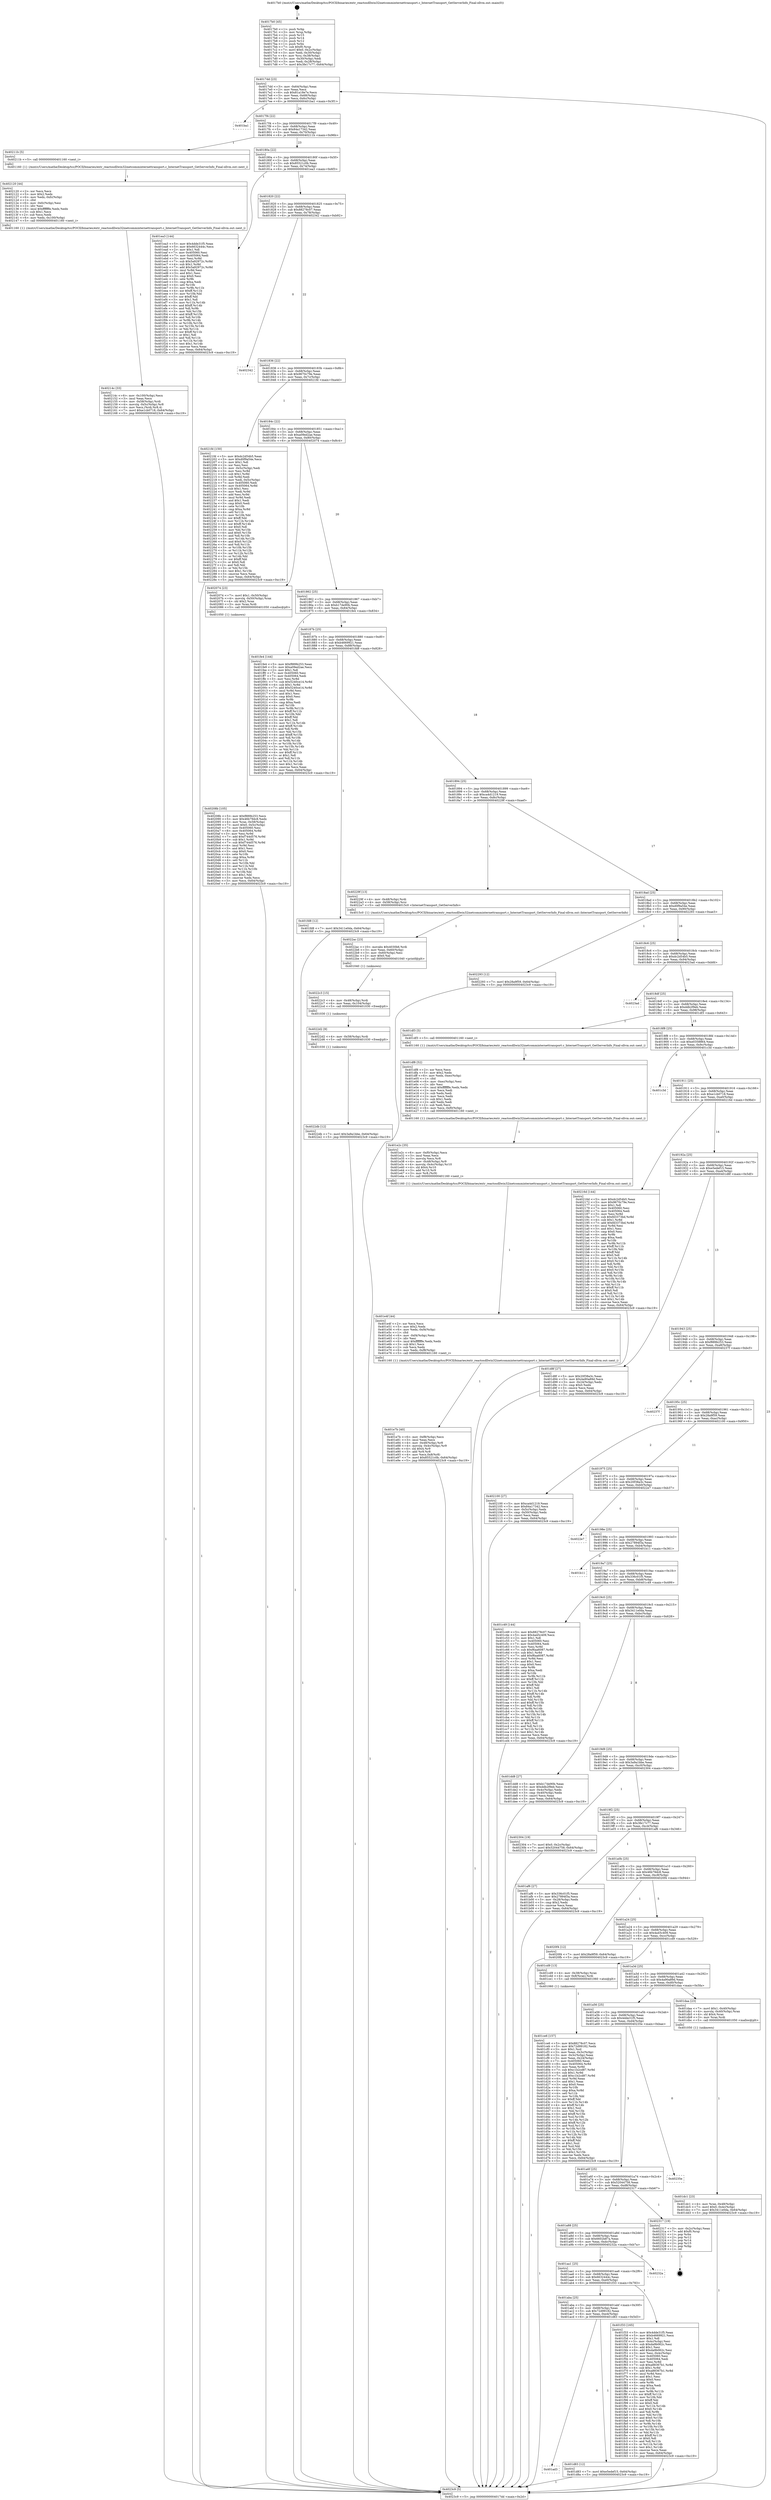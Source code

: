 digraph "0x4017b0" {
  label = "0x4017b0 (/mnt/c/Users/mathe/Desktop/tcc/POCII/binaries/extr_reactosdllwin32inetcomminternettransport.c_InternetTransport_GetServerInfo_Final-ollvm.out::main(0))"
  labelloc = "t"
  node[shape=record]

  Entry [label="",width=0.3,height=0.3,shape=circle,fillcolor=black,style=filled]
  "0x4017dd" [label="{
     0x4017dd [23]\l
     | [instrs]\l
     &nbsp;&nbsp;0x4017dd \<+3\>: mov -0x64(%rbp),%eax\l
     &nbsp;&nbsp;0x4017e0 \<+2\>: mov %eax,%ecx\l
     &nbsp;&nbsp;0x4017e2 \<+6\>: sub $0x81a18e7e,%ecx\l
     &nbsp;&nbsp;0x4017e8 \<+3\>: mov %eax,-0x68(%rbp)\l
     &nbsp;&nbsp;0x4017eb \<+3\>: mov %ecx,-0x6c(%rbp)\l
     &nbsp;&nbsp;0x4017ee \<+6\>: je 0000000000401ba1 \<main+0x3f1\>\l
  }"]
  "0x401ba1" [label="{
     0x401ba1\l
  }", style=dashed]
  "0x4017f4" [label="{
     0x4017f4 [22]\l
     | [instrs]\l
     &nbsp;&nbsp;0x4017f4 \<+5\>: jmp 00000000004017f9 \<main+0x49\>\l
     &nbsp;&nbsp;0x4017f9 \<+3\>: mov -0x68(%rbp),%eax\l
     &nbsp;&nbsp;0x4017fc \<+5\>: sub $0x84a17342,%eax\l
     &nbsp;&nbsp;0x401801 \<+3\>: mov %eax,-0x70(%rbp)\l
     &nbsp;&nbsp;0x401804 \<+6\>: je 000000000040211b \<main+0x96b\>\l
  }"]
  Exit [label="",width=0.3,height=0.3,shape=circle,fillcolor=black,style=filled,peripheries=2]
  "0x40211b" [label="{
     0x40211b [5]\l
     | [instrs]\l
     &nbsp;&nbsp;0x40211b \<+5\>: call 0000000000401160 \<next_i\>\l
     | [calls]\l
     &nbsp;&nbsp;0x401160 \{1\} (/mnt/c/Users/mathe/Desktop/tcc/POCII/binaries/extr_reactosdllwin32inetcomminternettransport.c_InternetTransport_GetServerInfo_Final-ollvm.out::next_i)\l
  }"]
  "0x40180a" [label="{
     0x40180a [22]\l
     | [instrs]\l
     &nbsp;&nbsp;0x40180a \<+5\>: jmp 000000000040180f \<main+0x5f\>\l
     &nbsp;&nbsp;0x40180f \<+3\>: mov -0x68(%rbp),%eax\l
     &nbsp;&nbsp;0x401812 \<+5\>: sub $0x85521c0b,%eax\l
     &nbsp;&nbsp;0x401817 \<+3\>: mov %eax,-0x74(%rbp)\l
     &nbsp;&nbsp;0x40181a \<+6\>: je 0000000000401ea3 \<main+0x6f3\>\l
  }"]
  "0x4022db" [label="{
     0x4022db [12]\l
     | [instrs]\l
     &nbsp;&nbsp;0x4022db \<+7\>: movl $0x3a9a1bbe,-0x64(%rbp)\l
     &nbsp;&nbsp;0x4022e2 \<+5\>: jmp 00000000004023c9 \<main+0xc19\>\l
  }"]
  "0x401ea3" [label="{
     0x401ea3 [144]\l
     | [instrs]\l
     &nbsp;&nbsp;0x401ea3 \<+5\>: mov $0x4dde31f5,%eax\l
     &nbsp;&nbsp;0x401ea8 \<+5\>: mov $0x6632444c,%ecx\l
     &nbsp;&nbsp;0x401ead \<+2\>: mov $0x1,%dl\l
     &nbsp;&nbsp;0x401eaf \<+7\>: mov 0x405060,%esi\l
     &nbsp;&nbsp;0x401eb6 \<+7\>: mov 0x405064,%edi\l
     &nbsp;&nbsp;0x401ebd \<+3\>: mov %esi,%r8d\l
     &nbsp;&nbsp;0x401ec0 \<+7\>: sub $0x5a92972c,%r8d\l
     &nbsp;&nbsp;0x401ec7 \<+4\>: sub $0x1,%r8d\l
     &nbsp;&nbsp;0x401ecb \<+7\>: add $0x5a92972c,%r8d\l
     &nbsp;&nbsp;0x401ed2 \<+4\>: imul %r8d,%esi\l
     &nbsp;&nbsp;0x401ed6 \<+3\>: and $0x1,%esi\l
     &nbsp;&nbsp;0x401ed9 \<+3\>: cmp $0x0,%esi\l
     &nbsp;&nbsp;0x401edc \<+4\>: sete %r9b\l
     &nbsp;&nbsp;0x401ee0 \<+3\>: cmp $0xa,%edi\l
     &nbsp;&nbsp;0x401ee3 \<+4\>: setl %r10b\l
     &nbsp;&nbsp;0x401ee7 \<+3\>: mov %r9b,%r11b\l
     &nbsp;&nbsp;0x401eea \<+4\>: xor $0xff,%r11b\l
     &nbsp;&nbsp;0x401eee \<+3\>: mov %r10b,%bl\l
     &nbsp;&nbsp;0x401ef1 \<+3\>: xor $0xff,%bl\l
     &nbsp;&nbsp;0x401ef4 \<+3\>: xor $0x1,%dl\l
     &nbsp;&nbsp;0x401ef7 \<+3\>: mov %r11b,%r14b\l
     &nbsp;&nbsp;0x401efa \<+4\>: and $0xff,%r14b\l
     &nbsp;&nbsp;0x401efe \<+3\>: and %dl,%r9b\l
     &nbsp;&nbsp;0x401f01 \<+3\>: mov %bl,%r15b\l
     &nbsp;&nbsp;0x401f04 \<+4\>: and $0xff,%r15b\l
     &nbsp;&nbsp;0x401f08 \<+3\>: and %dl,%r10b\l
     &nbsp;&nbsp;0x401f0b \<+3\>: or %r9b,%r14b\l
     &nbsp;&nbsp;0x401f0e \<+3\>: or %r10b,%r15b\l
     &nbsp;&nbsp;0x401f11 \<+3\>: xor %r15b,%r14b\l
     &nbsp;&nbsp;0x401f14 \<+3\>: or %bl,%r11b\l
     &nbsp;&nbsp;0x401f17 \<+4\>: xor $0xff,%r11b\l
     &nbsp;&nbsp;0x401f1b \<+3\>: or $0x1,%dl\l
     &nbsp;&nbsp;0x401f1e \<+3\>: and %dl,%r11b\l
     &nbsp;&nbsp;0x401f21 \<+3\>: or %r11b,%r14b\l
     &nbsp;&nbsp;0x401f24 \<+4\>: test $0x1,%r14b\l
     &nbsp;&nbsp;0x401f28 \<+3\>: cmovne %ecx,%eax\l
     &nbsp;&nbsp;0x401f2b \<+3\>: mov %eax,-0x64(%rbp)\l
     &nbsp;&nbsp;0x401f2e \<+5\>: jmp 00000000004023c9 \<main+0xc19\>\l
  }"]
  "0x401820" [label="{
     0x401820 [22]\l
     | [instrs]\l
     &nbsp;&nbsp;0x401820 \<+5\>: jmp 0000000000401825 \<main+0x75\>\l
     &nbsp;&nbsp;0x401825 \<+3\>: mov -0x68(%rbp),%eax\l
     &nbsp;&nbsp;0x401828 \<+5\>: sub $0x88278c07,%eax\l
     &nbsp;&nbsp;0x40182d \<+3\>: mov %eax,-0x78(%rbp)\l
     &nbsp;&nbsp;0x401830 \<+6\>: je 0000000000402342 \<main+0xb92\>\l
  }"]
  "0x4022d2" [label="{
     0x4022d2 [9]\l
     | [instrs]\l
     &nbsp;&nbsp;0x4022d2 \<+4\>: mov -0x58(%rbp),%rdi\l
     &nbsp;&nbsp;0x4022d6 \<+5\>: call 0000000000401030 \<free@plt\>\l
     | [calls]\l
     &nbsp;&nbsp;0x401030 \{1\} (unknown)\l
  }"]
  "0x402342" [label="{
     0x402342\l
  }", style=dashed]
  "0x401836" [label="{
     0x401836 [22]\l
     | [instrs]\l
     &nbsp;&nbsp;0x401836 \<+5\>: jmp 000000000040183b \<main+0x8b\>\l
     &nbsp;&nbsp;0x40183b \<+3\>: mov -0x68(%rbp),%eax\l
     &nbsp;&nbsp;0x40183e \<+5\>: sub $0x9670c79e,%eax\l
     &nbsp;&nbsp;0x401843 \<+3\>: mov %eax,-0x7c(%rbp)\l
     &nbsp;&nbsp;0x401846 \<+6\>: je 00000000004021fd \<main+0xa4d\>\l
  }"]
  "0x4022c3" [label="{
     0x4022c3 [15]\l
     | [instrs]\l
     &nbsp;&nbsp;0x4022c3 \<+4\>: mov -0x48(%rbp),%rdi\l
     &nbsp;&nbsp;0x4022c7 \<+6\>: mov %eax,-0x104(%rbp)\l
     &nbsp;&nbsp;0x4022cd \<+5\>: call 0000000000401030 \<free@plt\>\l
     | [calls]\l
     &nbsp;&nbsp;0x401030 \{1\} (unknown)\l
  }"]
  "0x4021fd" [label="{
     0x4021fd [150]\l
     | [instrs]\l
     &nbsp;&nbsp;0x4021fd \<+5\>: mov $0xdc2d54b5,%eax\l
     &nbsp;&nbsp;0x402202 \<+5\>: mov $0xd0f9a54e,%ecx\l
     &nbsp;&nbsp;0x402207 \<+2\>: mov $0x1,%dl\l
     &nbsp;&nbsp;0x402209 \<+2\>: xor %esi,%esi\l
     &nbsp;&nbsp;0x40220b \<+3\>: mov -0x5c(%rbp),%edi\l
     &nbsp;&nbsp;0x40220e \<+3\>: mov %esi,%r8d\l
     &nbsp;&nbsp;0x402211 \<+4\>: sub $0x1,%r8d\l
     &nbsp;&nbsp;0x402215 \<+3\>: sub %r8d,%edi\l
     &nbsp;&nbsp;0x402218 \<+3\>: mov %edi,-0x5c(%rbp)\l
     &nbsp;&nbsp;0x40221b \<+7\>: mov 0x405060,%edi\l
     &nbsp;&nbsp;0x402222 \<+8\>: mov 0x405064,%r8d\l
     &nbsp;&nbsp;0x40222a \<+3\>: sub $0x1,%esi\l
     &nbsp;&nbsp;0x40222d \<+3\>: mov %edi,%r9d\l
     &nbsp;&nbsp;0x402230 \<+3\>: add %esi,%r9d\l
     &nbsp;&nbsp;0x402233 \<+4\>: imul %r9d,%edi\l
     &nbsp;&nbsp;0x402237 \<+3\>: and $0x1,%edi\l
     &nbsp;&nbsp;0x40223a \<+3\>: cmp $0x0,%edi\l
     &nbsp;&nbsp;0x40223d \<+4\>: sete %r10b\l
     &nbsp;&nbsp;0x402241 \<+4\>: cmp $0xa,%r8d\l
     &nbsp;&nbsp;0x402245 \<+4\>: setl %r11b\l
     &nbsp;&nbsp;0x402249 \<+3\>: mov %r10b,%bl\l
     &nbsp;&nbsp;0x40224c \<+3\>: xor $0xff,%bl\l
     &nbsp;&nbsp;0x40224f \<+3\>: mov %r11b,%r14b\l
     &nbsp;&nbsp;0x402252 \<+4\>: xor $0xff,%r14b\l
     &nbsp;&nbsp;0x402256 \<+3\>: xor $0x0,%dl\l
     &nbsp;&nbsp;0x402259 \<+3\>: mov %bl,%r15b\l
     &nbsp;&nbsp;0x40225c \<+4\>: and $0x0,%r15b\l
     &nbsp;&nbsp;0x402260 \<+3\>: and %dl,%r10b\l
     &nbsp;&nbsp;0x402263 \<+3\>: mov %r14b,%r12b\l
     &nbsp;&nbsp;0x402266 \<+4\>: and $0x0,%r12b\l
     &nbsp;&nbsp;0x40226a \<+3\>: and %dl,%r11b\l
     &nbsp;&nbsp;0x40226d \<+3\>: or %r10b,%r15b\l
     &nbsp;&nbsp;0x402270 \<+3\>: or %r11b,%r12b\l
     &nbsp;&nbsp;0x402273 \<+3\>: xor %r12b,%r15b\l
     &nbsp;&nbsp;0x402276 \<+3\>: or %r14b,%bl\l
     &nbsp;&nbsp;0x402279 \<+3\>: xor $0xff,%bl\l
     &nbsp;&nbsp;0x40227c \<+3\>: or $0x0,%dl\l
     &nbsp;&nbsp;0x40227f \<+2\>: and %dl,%bl\l
     &nbsp;&nbsp;0x402281 \<+3\>: or %bl,%r15b\l
     &nbsp;&nbsp;0x402284 \<+4\>: test $0x1,%r15b\l
     &nbsp;&nbsp;0x402288 \<+3\>: cmovne %ecx,%eax\l
     &nbsp;&nbsp;0x40228b \<+3\>: mov %eax,-0x64(%rbp)\l
     &nbsp;&nbsp;0x40228e \<+5\>: jmp 00000000004023c9 \<main+0xc19\>\l
  }"]
  "0x40184c" [label="{
     0x40184c [22]\l
     | [instrs]\l
     &nbsp;&nbsp;0x40184c \<+5\>: jmp 0000000000401851 \<main+0xa1\>\l
     &nbsp;&nbsp;0x401851 \<+3\>: mov -0x68(%rbp),%eax\l
     &nbsp;&nbsp;0x401854 \<+5\>: sub $0xa09ed2ae,%eax\l
     &nbsp;&nbsp;0x401859 \<+3\>: mov %eax,-0x80(%rbp)\l
     &nbsp;&nbsp;0x40185c \<+6\>: je 0000000000402074 \<main+0x8c4\>\l
  }"]
  "0x4022ac" [label="{
     0x4022ac [23]\l
     | [instrs]\l
     &nbsp;&nbsp;0x4022ac \<+10\>: movabs $0x4030b6,%rdi\l
     &nbsp;&nbsp;0x4022b6 \<+3\>: mov %eax,-0x60(%rbp)\l
     &nbsp;&nbsp;0x4022b9 \<+3\>: mov -0x60(%rbp),%esi\l
     &nbsp;&nbsp;0x4022bc \<+2\>: mov $0x0,%al\l
     &nbsp;&nbsp;0x4022be \<+5\>: call 0000000000401040 \<printf@plt\>\l
     | [calls]\l
     &nbsp;&nbsp;0x401040 \{1\} (unknown)\l
  }"]
  "0x402074" [label="{
     0x402074 [23]\l
     | [instrs]\l
     &nbsp;&nbsp;0x402074 \<+7\>: movl $0x1,-0x50(%rbp)\l
     &nbsp;&nbsp;0x40207b \<+4\>: movslq -0x50(%rbp),%rax\l
     &nbsp;&nbsp;0x40207f \<+4\>: shl $0x2,%rax\l
     &nbsp;&nbsp;0x402083 \<+3\>: mov %rax,%rdi\l
     &nbsp;&nbsp;0x402086 \<+5\>: call 0000000000401050 \<malloc@plt\>\l
     | [calls]\l
     &nbsp;&nbsp;0x401050 \{1\} (unknown)\l
  }"]
  "0x401862" [label="{
     0x401862 [25]\l
     | [instrs]\l
     &nbsp;&nbsp;0x401862 \<+5\>: jmp 0000000000401867 \<main+0xb7\>\l
     &nbsp;&nbsp;0x401867 \<+3\>: mov -0x68(%rbp),%eax\l
     &nbsp;&nbsp;0x40186a \<+5\>: sub $0xb17de90b,%eax\l
     &nbsp;&nbsp;0x40186f \<+6\>: mov %eax,-0x84(%rbp)\l
     &nbsp;&nbsp;0x401875 \<+6\>: je 0000000000401fe4 \<main+0x834\>\l
  }"]
  "0x40214c" [label="{
     0x40214c [33]\l
     | [instrs]\l
     &nbsp;&nbsp;0x40214c \<+6\>: mov -0x100(%rbp),%ecx\l
     &nbsp;&nbsp;0x402152 \<+3\>: imul %eax,%ecx\l
     &nbsp;&nbsp;0x402155 \<+4\>: mov -0x58(%rbp),%rdi\l
     &nbsp;&nbsp;0x402159 \<+4\>: movslq -0x5c(%rbp),%r8\l
     &nbsp;&nbsp;0x40215d \<+4\>: mov %ecx,(%rdi,%r8,4)\l
     &nbsp;&nbsp;0x402161 \<+7\>: movl $0xe1cb0718,-0x64(%rbp)\l
     &nbsp;&nbsp;0x402168 \<+5\>: jmp 00000000004023c9 \<main+0xc19\>\l
  }"]
  "0x401fe4" [label="{
     0x401fe4 [144]\l
     | [instrs]\l
     &nbsp;&nbsp;0x401fe4 \<+5\>: mov $0xf889b253,%eax\l
     &nbsp;&nbsp;0x401fe9 \<+5\>: mov $0xa09ed2ae,%ecx\l
     &nbsp;&nbsp;0x401fee \<+2\>: mov $0x1,%dl\l
     &nbsp;&nbsp;0x401ff0 \<+7\>: mov 0x405060,%esi\l
     &nbsp;&nbsp;0x401ff7 \<+7\>: mov 0x405064,%edi\l
     &nbsp;&nbsp;0x401ffe \<+3\>: mov %esi,%r8d\l
     &nbsp;&nbsp;0x402001 \<+7\>: sub $0x5240ce14,%r8d\l
     &nbsp;&nbsp;0x402008 \<+4\>: sub $0x1,%r8d\l
     &nbsp;&nbsp;0x40200c \<+7\>: add $0x5240ce14,%r8d\l
     &nbsp;&nbsp;0x402013 \<+4\>: imul %r8d,%esi\l
     &nbsp;&nbsp;0x402017 \<+3\>: and $0x1,%esi\l
     &nbsp;&nbsp;0x40201a \<+3\>: cmp $0x0,%esi\l
     &nbsp;&nbsp;0x40201d \<+4\>: sete %r9b\l
     &nbsp;&nbsp;0x402021 \<+3\>: cmp $0xa,%edi\l
     &nbsp;&nbsp;0x402024 \<+4\>: setl %r10b\l
     &nbsp;&nbsp;0x402028 \<+3\>: mov %r9b,%r11b\l
     &nbsp;&nbsp;0x40202b \<+4\>: xor $0xff,%r11b\l
     &nbsp;&nbsp;0x40202f \<+3\>: mov %r10b,%bl\l
     &nbsp;&nbsp;0x402032 \<+3\>: xor $0xff,%bl\l
     &nbsp;&nbsp;0x402035 \<+3\>: xor $0x1,%dl\l
     &nbsp;&nbsp;0x402038 \<+3\>: mov %r11b,%r14b\l
     &nbsp;&nbsp;0x40203b \<+4\>: and $0xff,%r14b\l
     &nbsp;&nbsp;0x40203f \<+3\>: and %dl,%r9b\l
     &nbsp;&nbsp;0x402042 \<+3\>: mov %bl,%r15b\l
     &nbsp;&nbsp;0x402045 \<+4\>: and $0xff,%r15b\l
     &nbsp;&nbsp;0x402049 \<+3\>: and %dl,%r10b\l
     &nbsp;&nbsp;0x40204c \<+3\>: or %r9b,%r14b\l
     &nbsp;&nbsp;0x40204f \<+3\>: or %r10b,%r15b\l
     &nbsp;&nbsp;0x402052 \<+3\>: xor %r15b,%r14b\l
     &nbsp;&nbsp;0x402055 \<+3\>: or %bl,%r11b\l
     &nbsp;&nbsp;0x402058 \<+4\>: xor $0xff,%r11b\l
     &nbsp;&nbsp;0x40205c \<+3\>: or $0x1,%dl\l
     &nbsp;&nbsp;0x40205f \<+3\>: and %dl,%r11b\l
     &nbsp;&nbsp;0x402062 \<+3\>: or %r11b,%r14b\l
     &nbsp;&nbsp;0x402065 \<+4\>: test $0x1,%r14b\l
     &nbsp;&nbsp;0x402069 \<+3\>: cmovne %ecx,%eax\l
     &nbsp;&nbsp;0x40206c \<+3\>: mov %eax,-0x64(%rbp)\l
     &nbsp;&nbsp;0x40206f \<+5\>: jmp 00000000004023c9 \<main+0xc19\>\l
  }"]
  "0x40187b" [label="{
     0x40187b [25]\l
     | [instrs]\l
     &nbsp;&nbsp;0x40187b \<+5\>: jmp 0000000000401880 \<main+0xd0\>\l
     &nbsp;&nbsp;0x401880 \<+3\>: mov -0x68(%rbp),%eax\l
     &nbsp;&nbsp;0x401883 \<+5\>: sub $0xb4669921,%eax\l
     &nbsp;&nbsp;0x401888 \<+6\>: mov %eax,-0x88(%rbp)\l
     &nbsp;&nbsp;0x40188e \<+6\>: je 0000000000401fd8 \<main+0x828\>\l
  }"]
  "0x402120" [label="{
     0x402120 [44]\l
     | [instrs]\l
     &nbsp;&nbsp;0x402120 \<+2\>: xor %ecx,%ecx\l
     &nbsp;&nbsp;0x402122 \<+5\>: mov $0x2,%edx\l
     &nbsp;&nbsp;0x402127 \<+6\>: mov %edx,-0xfc(%rbp)\l
     &nbsp;&nbsp;0x40212d \<+1\>: cltd\l
     &nbsp;&nbsp;0x40212e \<+6\>: mov -0xfc(%rbp),%esi\l
     &nbsp;&nbsp;0x402134 \<+2\>: idiv %esi\l
     &nbsp;&nbsp;0x402136 \<+6\>: imul $0xfffffffe,%edx,%edx\l
     &nbsp;&nbsp;0x40213c \<+3\>: sub $0x1,%ecx\l
     &nbsp;&nbsp;0x40213f \<+2\>: sub %ecx,%edx\l
     &nbsp;&nbsp;0x402141 \<+6\>: mov %edx,-0x100(%rbp)\l
     &nbsp;&nbsp;0x402147 \<+5\>: call 0000000000401160 \<next_i\>\l
     | [calls]\l
     &nbsp;&nbsp;0x401160 \{1\} (/mnt/c/Users/mathe/Desktop/tcc/POCII/binaries/extr_reactosdllwin32inetcomminternettransport.c_InternetTransport_GetServerInfo_Final-ollvm.out::next_i)\l
  }"]
  "0x401fd8" [label="{
     0x401fd8 [12]\l
     | [instrs]\l
     &nbsp;&nbsp;0x401fd8 \<+7\>: movl $0x3411e0da,-0x64(%rbp)\l
     &nbsp;&nbsp;0x401fdf \<+5\>: jmp 00000000004023c9 \<main+0xc19\>\l
  }"]
  "0x401894" [label="{
     0x401894 [25]\l
     | [instrs]\l
     &nbsp;&nbsp;0x401894 \<+5\>: jmp 0000000000401899 \<main+0xe9\>\l
     &nbsp;&nbsp;0x401899 \<+3\>: mov -0x68(%rbp),%eax\l
     &nbsp;&nbsp;0x40189c \<+5\>: sub $0xca4d1219,%eax\l
     &nbsp;&nbsp;0x4018a1 \<+6\>: mov %eax,-0x8c(%rbp)\l
     &nbsp;&nbsp;0x4018a7 \<+6\>: je 000000000040229f \<main+0xaef\>\l
  }"]
  "0x40208b" [label="{
     0x40208b [105]\l
     | [instrs]\l
     &nbsp;&nbsp;0x40208b \<+5\>: mov $0xf889b253,%ecx\l
     &nbsp;&nbsp;0x402090 \<+5\>: mov $0x46b79dc8,%edx\l
     &nbsp;&nbsp;0x402095 \<+4\>: mov %rax,-0x58(%rbp)\l
     &nbsp;&nbsp;0x402099 \<+7\>: movl $0x0,-0x5c(%rbp)\l
     &nbsp;&nbsp;0x4020a0 \<+7\>: mov 0x405060,%esi\l
     &nbsp;&nbsp;0x4020a7 \<+8\>: mov 0x405064,%r8d\l
     &nbsp;&nbsp;0x4020af \<+3\>: mov %esi,%r9d\l
     &nbsp;&nbsp;0x4020b2 \<+7\>: add $0xf744d576,%r9d\l
     &nbsp;&nbsp;0x4020b9 \<+4\>: sub $0x1,%r9d\l
     &nbsp;&nbsp;0x4020bd \<+7\>: sub $0xf744d576,%r9d\l
     &nbsp;&nbsp;0x4020c4 \<+4\>: imul %r9d,%esi\l
     &nbsp;&nbsp;0x4020c8 \<+3\>: and $0x1,%esi\l
     &nbsp;&nbsp;0x4020cb \<+3\>: cmp $0x0,%esi\l
     &nbsp;&nbsp;0x4020ce \<+4\>: sete %r10b\l
     &nbsp;&nbsp;0x4020d2 \<+4\>: cmp $0xa,%r8d\l
     &nbsp;&nbsp;0x4020d6 \<+4\>: setl %r11b\l
     &nbsp;&nbsp;0x4020da \<+3\>: mov %r10b,%bl\l
     &nbsp;&nbsp;0x4020dd \<+3\>: and %r11b,%bl\l
     &nbsp;&nbsp;0x4020e0 \<+3\>: xor %r11b,%r10b\l
     &nbsp;&nbsp;0x4020e3 \<+3\>: or %r10b,%bl\l
     &nbsp;&nbsp;0x4020e6 \<+3\>: test $0x1,%bl\l
     &nbsp;&nbsp;0x4020e9 \<+3\>: cmovne %edx,%ecx\l
     &nbsp;&nbsp;0x4020ec \<+3\>: mov %ecx,-0x64(%rbp)\l
     &nbsp;&nbsp;0x4020ef \<+5\>: jmp 00000000004023c9 \<main+0xc19\>\l
  }"]
  "0x40229f" [label="{
     0x40229f [13]\l
     | [instrs]\l
     &nbsp;&nbsp;0x40229f \<+4\>: mov -0x48(%rbp),%rdi\l
     &nbsp;&nbsp;0x4022a3 \<+4\>: mov -0x58(%rbp),%rsi\l
     &nbsp;&nbsp;0x4022a7 \<+5\>: call 00000000004015c0 \<InternetTransport_GetServerInfo\>\l
     | [calls]\l
     &nbsp;&nbsp;0x4015c0 \{1\} (/mnt/c/Users/mathe/Desktop/tcc/POCII/binaries/extr_reactosdllwin32inetcomminternettransport.c_InternetTransport_GetServerInfo_Final-ollvm.out::InternetTransport_GetServerInfo)\l
  }"]
  "0x4018ad" [label="{
     0x4018ad [25]\l
     | [instrs]\l
     &nbsp;&nbsp;0x4018ad \<+5\>: jmp 00000000004018b2 \<main+0x102\>\l
     &nbsp;&nbsp;0x4018b2 \<+3\>: mov -0x68(%rbp),%eax\l
     &nbsp;&nbsp;0x4018b5 \<+5\>: sub $0xd0f9a54e,%eax\l
     &nbsp;&nbsp;0x4018ba \<+6\>: mov %eax,-0x90(%rbp)\l
     &nbsp;&nbsp;0x4018c0 \<+6\>: je 0000000000402293 \<main+0xae3\>\l
  }"]
  "0x401e7b" [label="{
     0x401e7b [40]\l
     | [instrs]\l
     &nbsp;&nbsp;0x401e7b \<+6\>: mov -0xf8(%rbp),%ecx\l
     &nbsp;&nbsp;0x401e81 \<+3\>: imul %eax,%ecx\l
     &nbsp;&nbsp;0x401e84 \<+4\>: mov -0x48(%rbp),%r8\l
     &nbsp;&nbsp;0x401e88 \<+4\>: movslq -0x4c(%rbp),%r9\l
     &nbsp;&nbsp;0x401e8c \<+4\>: shl $0x4,%r9\l
     &nbsp;&nbsp;0x401e90 \<+3\>: add %r9,%r8\l
     &nbsp;&nbsp;0x401e93 \<+4\>: mov %ecx,0x8(%r8)\l
     &nbsp;&nbsp;0x401e97 \<+7\>: movl $0x85521c0b,-0x64(%rbp)\l
     &nbsp;&nbsp;0x401e9e \<+5\>: jmp 00000000004023c9 \<main+0xc19\>\l
  }"]
  "0x402293" [label="{
     0x402293 [12]\l
     | [instrs]\l
     &nbsp;&nbsp;0x402293 \<+7\>: movl $0x28a9f59,-0x64(%rbp)\l
     &nbsp;&nbsp;0x40229a \<+5\>: jmp 00000000004023c9 \<main+0xc19\>\l
  }"]
  "0x4018c6" [label="{
     0x4018c6 [25]\l
     | [instrs]\l
     &nbsp;&nbsp;0x4018c6 \<+5\>: jmp 00000000004018cb \<main+0x11b\>\l
     &nbsp;&nbsp;0x4018cb \<+3\>: mov -0x68(%rbp),%eax\l
     &nbsp;&nbsp;0x4018ce \<+5\>: sub $0xdc2d54b5,%eax\l
     &nbsp;&nbsp;0x4018d3 \<+6\>: mov %eax,-0x94(%rbp)\l
     &nbsp;&nbsp;0x4018d9 \<+6\>: je 00000000004023ad \<main+0xbfd\>\l
  }"]
  "0x401e4f" [label="{
     0x401e4f [44]\l
     | [instrs]\l
     &nbsp;&nbsp;0x401e4f \<+2\>: xor %ecx,%ecx\l
     &nbsp;&nbsp;0x401e51 \<+5\>: mov $0x2,%edx\l
     &nbsp;&nbsp;0x401e56 \<+6\>: mov %edx,-0xf4(%rbp)\l
     &nbsp;&nbsp;0x401e5c \<+1\>: cltd\l
     &nbsp;&nbsp;0x401e5d \<+6\>: mov -0xf4(%rbp),%esi\l
     &nbsp;&nbsp;0x401e63 \<+2\>: idiv %esi\l
     &nbsp;&nbsp;0x401e65 \<+6\>: imul $0xfffffffe,%edx,%edx\l
     &nbsp;&nbsp;0x401e6b \<+3\>: sub $0x1,%ecx\l
     &nbsp;&nbsp;0x401e6e \<+2\>: sub %ecx,%edx\l
     &nbsp;&nbsp;0x401e70 \<+6\>: mov %edx,-0xf8(%rbp)\l
     &nbsp;&nbsp;0x401e76 \<+5\>: call 0000000000401160 \<next_i\>\l
     | [calls]\l
     &nbsp;&nbsp;0x401160 \{1\} (/mnt/c/Users/mathe/Desktop/tcc/POCII/binaries/extr_reactosdllwin32inetcomminternettransport.c_InternetTransport_GetServerInfo_Final-ollvm.out::next_i)\l
  }"]
  "0x4023ad" [label="{
     0x4023ad\l
  }", style=dashed]
  "0x4018df" [label="{
     0x4018df [25]\l
     | [instrs]\l
     &nbsp;&nbsp;0x4018df \<+5\>: jmp 00000000004018e4 \<main+0x134\>\l
     &nbsp;&nbsp;0x4018e4 \<+3\>: mov -0x68(%rbp),%eax\l
     &nbsp;&nbsp;0x4018e7 \<+5\>: sub $0xddb2f9eb,%eax\l
     &nbsp;&nbsp;0x4018ec \<+6\>: mov %eax,-0x98(%rbp)\l
     &nbsp;&nbsp;0x4018f2 \<+6\>: je 0000000000401df3 \<main+0x643\>\l
  }"]
  "0x401e2c" [label="{
     0x401e2c [35]\l
     | [instrs]\l
     &nbsp;&nbsp;0x401e2c \<+6\>: mov -0xf0(%rbp),%ecx\l
     &nbsp;&nbsp;0x401e32 \<+3\>: imul %eax,%ecx\l
     &nbsp;&nbsp;0x401e35 \<+3\>: movslq %ecx,%r8\l
     &nbsp;&nbsp;0x401e38 \<+4\>: mov -0x48(%rbp),%r9\l
     &nbsp;&nbsp;0x401e3c \<+4\>: movslq -0x4c(%rbp),%r10\l
     &nbsp;&nbsp;0x401e40 \<+4\>: shl $0x4,%r10\l
     &nbsp;&nbsp;0x401e44 \<+3\>: add %r10,%r9\l
     &nbsp;&nbsp;0x401e47 \<+3\>: mov %r8,(%r9)\l
     &nbsp;&nbsp;0x401e4a \<+5\>: call 0000000000401160 \<next_i\>\l
     | [calls]\l
     &nbsp;&nbsp;0x401160 \{1\} (/mnt/c/Users/mathe/Desktop/tcc/POCII/binaries/extr_reactosdllwin32inetcomminternettransport.c_InternetTransport_GetServerInfo_Final-ollvm.out::next_i)\l
  }"]
  "0x401df3" [label="{
     0x401df3 [5]\l
     | [instrs]\l
     &nbsp;&nbsp;0x401df3 \<+5\>: call 0000000000401160 \<next_i\>\l
     | [calls]\l
     &nbsp;&nbsp;0x401160 \{1\} (/mnt/c/Users/mathe/Desktop/tcc/POCII/binaries/extr_reactosdllwin32inetcomminternettransport.c_InternetTransport_GetServerInfo_Final-ollvm.out::next_i)\l
  }"]
  "0x4018f8" [label="{
     0x4018f8 [25]\l
     | [instrs]\l
     &nbsp;&nbsp;0x4018f8 \<+5\>: jmp 00000000004018fd \<main+0x14d\>\l
     &nbsp;&nbsp;0x4018fd \<+3\>: mov -0x68(%rbp),%eax\l
     &nbsp;&nbsp;0x401900 \<+5\>: sub $0xe0358864,%eax\l
     &nbsp;&nbsp;0x401905 \<+6\>: mov %eax,-0x9c(%rbp)\l
     &nbsp;&nbsp;0x40190b \<+6\>: je 0000000000401c3d \<main+0x48d\>\l
  }"]
  "0x401df8" [label="{
     0x401df8 [52]\l
     | [instrs]\l
     &nbsp;&nbsp;0x401df8 \<+2\>: xor %ecx,%ecx\l
     &nbsp;&nbsp;0x401dfa \<+5\>: mov $0x2,%edx\l
     &nbsp;&nbsp;0x401dff \<+6\>: mov %edx,-0xec(%rbp)\l
     &nbsp;&nbsp;0x401e05 \<+1\>: cltd\l
     &nbsp;&nbsp;0x401e06 \<+6\>: mov -0xec(%rbp),%esi\l
     &nbsp;&nbsp;0x401e0c \<+2\>: idiv %esi\l
     &nbsp;&nbsp;0x401e0e \<+6\>: imul $0xfffffffe,%edx,%edx\l
     &nbsp;&nbsp;0x401e14 \<+2\>: mov %ecx,%edi\l
     &nbsp;&nbsp;0x401e16 \<+2\>: sub %edx,%edi\l
     &nbsp;&nbsp;0x401e18 \<+2\>: mov %ecx,%edx\l
     &nbsp;&nbsp;0x401e1a \<+3\>: sub $0x1,%edx\l
     &nbsp;&nbsp;0x401e1d \<+2\>: add %edx,%edi\l
     &nbsp;&nbsp;0x401e1f \<+2\>: sub %edi,%ecx\l
     &nbsp;&nbsp;0x401e21 \<+6\>: mov %ecx,-0xf0(%rbp)\l
     &nbsp;&nbsp;0x401e27 \<+5\>: call 0000000000401160 \<next_i\>\l
     | [calls]\l
     &nbsp;&nbsp;0x401160 \{1\} (/mnt/c/Users/mathe/Desktop/tcc/POCII/binaries/extr_reactosdllwin32inetcomminternettransport.c_InternetTransport_GetServerInfo_Final-ollvm.out::next_i)\l
  }"]
  "0x401c3d" [label="{
     0x401c3d\l
  }", style=dashed]
  "0x401911" [label="{
     0x401911 [25]\l
     | [instrs]\l
     &nbsp;&nbsp;0x401911 \<+5\>: jmp 0000000000401916 \<main+0x166\>\l
     &nbsp;&nbsp;0x401916 \<+3\>: mov -0x68(%rbp),%eax\l
     &nbsp;&nbsp;0x401919 \<+5\>: sub $0xe1cb0718,%eax\l
     &nbsp;&nbsp;0x40191e \<+6\>: mov %eax,-0xa0(%rbp)\l
     &nbsp;&nbsp;0x401924 \<+6\>: je 000000000040216d \<main+0x9bd\>\l
  }"]
  "0x401dc1" [label="{
     0x401dc1 [23]\l
     | [instrs]\l
     &nbsp;&nbsp;0x401dc1 \<+4\>: mov %rax,-0x48(%rbp)\l
     &nbsp;&nbsp;0x401dc5 \<+7\>: movl $0x0,-0x4c(%rbp)\l
     &nbsp;&nbsp;0x401dcc \<+7\>: movl $0x3411e0da,-0x64(%rbp)\l
     &nbsp;&nbsp;0x401dd3 \<+5\>: jmp 00000000004023c9 \<main+0xc19\>\l
  }"]
  "0x40216d" [label="{
     0x40216d [144]\l
     | [instrs]\l
     &nbsp;&nbsp;0x40216d \<+5\>: mov $0xdc2d54b5,%eax\l
     &nbsp;&nbsp;0x402172 \<+5\>: mov $0x9670c79e,%ecx\l
     &nbsp;&nbsp;0x402177 \<+2\>: mov $0x1,%dl\l
     &nbsp;&nbsp;0x402179 \<+7\>: mov 0x405060,%esi\l
     &nbsp;&nbsp;0x402180 \<+7\>: mov 0x405064,%edi\l
     &nbsp;&nbsp;0x402187 \<+3\>: mov %esi,%r8d\l
     &nbsp;&nbsp;0x40218a \<+7\>: sub $0xfd3373bd,%r8d\l
     &nbsp;&nbsp;0x402191 \<+4\>: sub $0x1,%r8d\l
     &nbsp;&nbsp;0x402195 \<+7\>: add $0xfd3373bd,%r8d\l
     &nbsp;&nbsp;0x40219c \<+4\>: imul %r8d,%esi\l
     &nbsp;&nbsp;0x4021a0 \<+3\>: and $0x1,%esi\l
     &nbsp;&nbsp;0x4021a3 \<+3\>: cmp $0x0,%esi\l
     &nbsp;&nbsp;0x4021a6 \<+4\>: sete %r9b\l
     &nbsp;&nbsp;0x4021aa \<+3\>: cmp $0xa,%edi\l
     &nbsp;&nbsp;0x4021ad \<+4\>: setl %r10b\l
     &nbsp;&nbsp;0x4021b1 \<+3\>: mov %r9b,%r11b\l
     &nbsp;&nbsp;0x4021b4 \<+4\>: xor $0xff,%r11b\l
     &nbsp;&nbsp;0x4021b8 \<+3\>: mov %r10b,%bl\l
     &nbsp;&nbsp;0x4021bb \<+3\>: xor $0xff,%bl\l
     &nbsp;&nbsp;0x4021be \<+3\>: xor $0x0,%dl\l
     &nbsp;&nbsp;0x4021c1 \<+3\>: mov %r11b,%r14b\l
     &nbsp;&nbsp;0x4021c4 \<+4\>: and $0x0,%r14b\l
     &nbsp;&nbsp;0x4021c8 \<+3\>: and %dl,%r9b\l
     &nbsp;&nbsp;0x4021cb \<+3\>: mov %bl,%r15b\l
     &nbsp;&nbsp;0x4021ce \<+4\>: and $0x0,%r15b\l
     &nbsp;&nbsp;0x4021d2 \<+3\>: and %dl,%r10b\l
     &nbsp;&nbsp;0x4021d5 \<+3\>: or %r9b,%r14b\l
     &nbsp;&nbsp;0x4021d8 \<+3\>: or %r10b,%r15b\l
     &nbsp;&nbsp;0x4021db \<+3\>: xor %r15b,%r14b\l
     &nbsp;&nbsp;0x4021de \<+3\>: or %bl,%r11b\l
     &nbsp;&nbsp;0x4021e1 \<+4\>: xor $0xff,%r11b\l
     &nbsp;&nbsp;0x4021e5 \<+3\>: or $0x0,%dl\l
     &nbsp;&nbsp;0x4021e8 \<+3\>: and %dl,%r11b\l
     &nbsp;&nbsp;0x4021eb \<+3\>: or %r11b,%r14b\l
     &nbsp;&nbsp;0x4021ee \<+4\>: test $0x1,%r14b\l
     &nbsp;&nbsp;0x4021f2 \<+3\>: cmovne %ecx,%eax\l
     &nbsp;&nbsp;0x4021f5 \<+3\>: mov %eax,-0x64(%rbp)\l
     &nbsp;&nbsp;0x4021f8 \<+5\>: jmp 00000000004023c9 \<main+0xc19\>\l
  }"]
  "0x40192a" [label="{
     0x40192a [25]\l
     | [instrs]\l
     &nbsp;&nbsp;0x40192a \<+5\>: jmp 000000000040192f \<main+0x17f\>\l
     &nbsp;&nbsp;0x40192f \<+3\>: mov -0x68(%rbp),%eax\l
     &nbsp;&nbsp;0x401932 \<+5\>: sub $0xe5edef15,%eax\l
     &nbsp;&nbsp;0x401937 \<+6\>: mov %eax,-0xa4(%rbp)\l
     &nbsp;&nbsp;0x40193d \<+6\>: je 0000000000401d8f \<main+0x5df\>\l
  }"]
  "0x401ad3" [label="{
     0x401ad3\l
  }", style=dashed]
  "0x401d8f" [label="{
     0x401d8f [27]\l
     | [instrs]\l
     &nbsp;&nbsp;0x401d8f \<+5\>: mov $0x20f38a3c,%eax\l
     &nbsp;&nbsp;0x401d94 \<+5\>: mov $0x4a90a89d,%ecx\l
     &nbsp;&nbsp;0x401d99 \<+3\>: mov -0x24(%rbp),%edx\l
     &nbsp;&nbsp;0x401d9c \<+3\>: cmp $0x0,%edx\l
     &nbsp;&nbsp;0x401d9f \<+3\>: cmove %ecx,%eax\l
     &nbsp;&nbsp;0x401da2 \<+3\>: mov %eax,-0x64(%rbp)\l
     &nbsp;&nbsp;0x401da5 \<+5\>: jmp 00000000004023c9 \<main+0xc19\>\l
  }"]
  "0x401943" [label="{
     0x401943 [25]\l
     | [instrs]\l
     &nbsp;&nbsp;0x401943 \<+5\>: jmp 0000000000401948 \<main+0x198\>\l
     &nbsp;&nbsp;0x401948 \<+3\>: mov -0x68(%rbp),%eax\l
     &nbsp;&nbsp;0x40194b \<+5\>: sub $0xf889b253,%eax\l
     &nbsp;&nbsp;0x401950 \<+6\>: mov %eax,-0xa8(%rbp)\l
     &nbsp;&nbsp;0x401956 \<+6\>: je 000000000040237f \<main+0xbcf\>\l
  }"]
  "0x401d83" [label="{
     0x401d83 [12]\l
     | [instrs]\l
     &nbsp;&nbsp;0x401d83 \<+7\>: movl $0xe5edef15,-0x64(%rbp)\l
     &nbsp;&nbsp;0x401d8a \<+5\>: jmp 00000000004023c9 \<main+0xc19\>\l
  }"]
  "0x40237f" [label="{
     0x40237f\l
  }", style=dashed]
  "0x40195c" [label="{
     0x40195c [25]\l
     | [instrs]\l
     &nbsp;&nbsp;0x40195c \<+5\>: jmp 0000000000401961 \<main+0x1b1\>\l
     &nbsp;&nbsp;0x401961 \<+3\>: mov -0x68(%rbp),%eax\l
     &nbsp;&nbsp;0x401964 \<+5\>: sub $0x28a9f59,%eax\l
     &nbsp;&nbsp;0x401969 \<+6\>: mov %eax,-0xac(%rbp)\l
     &nbsp;&nbsp;0x40196f \<+6\>: je 0000000000402100 \<main+0x950\>\l
  }"]
  "0x401aba" [label="{
     0x401aba [25]\l
     | [instrs]\l
     &nbsp;&nbsp;0x401aba \<+5\>: jmp 0000000000401abf \<main+0x30f\>\l
     &nbsp;&nbsp;0x401abf \<+3\>: mov -0x68(%rbp),%eax\l
     &nbsp;&nbsp;0x401ac2 \<+5\>: sub $0x72d99182,%eax\l
     &nbsp;&nbsp;0x401ac7 \<+6\>: mov %eax,-0xe4(%rbp)\l
     &nbsp;&nbsp;0x401acd \<+6\>: je 0000000000401d83 \<main+0x5d3\>\l
  }"]
  "0x402100" [label="{
     0x402100 [27]\l
     | [instrs]\l
     &nbsp;&nbsp;0x402100 \<+5\>: mov $0xca4d1219,%eax\l
     &nbsp;&nbsp;0x402105 \<+5\>: mov $0x84a17342,%ecx\l
     &nbsp;&nbsp;0x40210a \<+3\>: mov -0x5c(%rbp),%edx\l
     &nbsp;&nbsp;0x40210d \<+3\>: cmp -0x50(%rbp),%edx\l
     &nbsp;&nbsp;0x402110 \<+3\>: cmovl %ecx,%eax\l
     &nbsp;&nbsp;0x402113 \<+3\>: mov %eax,-0x64(%rbp)\l
     &nbsp;&nbsp;0x402116 \<+5\>: jmp 00000000004023c9 \<main+0xc19\>\l
  }"]
  "0x401975" [label="{
     0x401975 [25]\l
     | [instrs]\l
     &nbsp;&nbsp;0x401975 \<+5\>: jmp 000000000040197a \<main+0x1ca\>\l
     &nbsp;&nbsp;0x40197a \<+3\>: mov -0x68(%rbp),%eax\l
     &nbsp;&nbsp;0x40197d \<+5\>: sub $0x20f38a3c,%eax\l
     &nbsp;&nbsp;0x401982 \<+6\>: mov %eax,-0xb0(%rbp)\l
     &nbsp;&nbsp;0x401988 \<+6\>: je 00000000004022e7 \<main+0xb37\>\l
  }"]
  "0x401f33" [label="{
     0x401f33 [165]\l
     | [instrs]\l
     &nbsp;&nbsp;0x401f33 \<+5\>: mov $0x4dde31f5,%eax\l
     &nbsp;&nbsp;0x401f38 \<+5\>: mov $0xb4669921,%ecx\l
     &nbsp;&nbsp;0x401f3d \<+2\>: mov $0x1,%dl\l
     &nbsp;&nbsp;0x401f3f \<+3\>: mov -0x4c(%rbp),%esi\l
     &nbsp;&nbsp;0x401f42 \<+6\>: sub $0xda9b062c,%esi\l
     &nbsp;&nbsp;0x401f48 \<+3\>: add $0x1,%esi\l
     &nbsp;&nbsp;0x401f4b \<+6\>: add $0xda9b062c,%esi\l
     &nbsp;&nbsp;0x401f51 \<+3\>: mov %esi,-0x4c(%rbp)\l
     &nbsp;&nbsp;0x401f54 \<+7\>: mov 0x405060,%esi\l
     &nbsp;&nbsp;0x401f5b \<+7\>: mov 0x405064,%edi\l
     &nbsp;&nbsp;0x401f62 \<+3\>: mov %esi,%r8d\l
     &nbsp;&nbsp;0x401f65 \<+7\>: sub $0xa88367b1,%r8d\l
     &nbsp;&nbsp;0x401f6c \<+4\>: sub $0x1,%r8d\l
     &nbsp;&nbsp;0x401f70 \<+7\>: add $0xa88367b1,%r8d\l
     &nbsp;&nbsp;0x401f77 \<+4\>: imul %r8d,%esi\l
     &nbsp;&nbsp;0x401f7b \<+3\>: and $0x1,%esi\l
     &nbsp;&nbsp;0x401f7e \<+3\>: cmp $0x0,%esi\l
     &nbsp;&nbsp;0x401f81 \<+4\>: sete %r9b\l
     &nbsp;&nbsp;0x401f85 \<+3\>: cmp $0xa,%edi\l
     &nbsp;&nbsp;0x401f88 \<+4\>: setl %r10b\l
     &nbsp;&nbsp;0x401f8c \<+3\>: mov %r9b,%r11b\l
     &nbsp;&nbsp;0x401f8f \<+4\>: xor $0xff,%r11b\l
     &nbsp;&nbsp;0x401f93 \<+3\>: mov %r10b,%bl\l
     &nbsp;&nbsp;0x401f96 \<+3\>: xor $0xff,%bl\l
     &nbsp;&nbsp;0x401f99 \<+3\>: xor $0x0,%dl\l
     &nbsp;&nbsp;0x401f9c \<+3\>: mov %r11b,%r14b\l
     &nbsp;&nbsp;0x401f9f \<+4\>: and $0x0,%r14b\l
     &nbsp;&nbsp;0x401fa3 \<+3\>: and %dl,%r9b\l
     &nbsp;&nbsp;0x401fa6 \<+3\>: mov %bl,%r15b\l
     &nbsp;&nbsp;0x401fa9 \<+4\>: and $0x0,%r15b\l
     &nbsp;&nbsp;0x401fad \<+3\>: and %dl,%r10b\l
     &nbsp;&nbsp;0x401fb0 \<+3\>: or %r9b,%r14b\l
     &nbsp;&nbsp;0x401fb3 \<+3\>: or %r10b,%r15b\l
     &nbsp;&nbsp;0x401fb6 \<+3\>: xor %r15b,%r14b\l
     &nbsp;&nbsp;0x401fb9 \<+3\>: or %bl,%r11b\l
     &nbsp;&nbsp;0x401fbc \<+4\>: xor $0xff,%r11b\l
     &nbsp;&nbsp;0x401fc0 \<+3\>: or $0x0,%dl\l
     &nbsp;&nbsp;0x401fc3 \<+3\>: and %dl,%r11b\l
     &nbsp;&nbsp;0x401fc6 \<+3\>: or %r11b,%r14b\l
     &nbsp;&nbsp;0x401fc9 \<+4\>: test $0x1,%r14b\l
     &nbsp;&nbsp;0x401fcd \<+3\>: cmovne %ecx,%eax\l
     &nbsp;&nbsp;0x401fd0 \<+3\>: mov %eax,-0x64(%rbp)\l
     &nbsp;&nbsp;0x401fd3 \<+5\>: jmp 00000000004023c9 \<main+0xc19\>\l
  }"]
  "0x4022e7" [label="{
     0x4022e7\l
  }", style=dashed]
  "0x40198e" [label="{
     0x40198e [25]\l
     | [instrs]\l
     &nbsp;&nbsp;0x40198e \<+5\>: jmp 0000000000401993 \<main+0x1e3\>\l
     &nbsp;&nbsp;0x401993 \<+3\>: mov -0x68(%rbp),%eax\l
     &nbsp;&nbsp;0x401996 \<+5\>: sub $0x27894f3a,%eax\l
     &nbsp;&nbsp;0x40199b \<+6\>: mov %eax,-0xb4(%rbp)\l
     &nbsp;&nbsp;0x4019a1 \<+6\>: je 0000000000401b11 \<main+0x361\>\l
  }"]
  "0x401aa1" [label="{
     0x401aa1 [25]\l
     | [instrs]\l
     &nbsp;&nbsp;0x401aa1 \<+5\>: jmp 0000000000401aa6 \<main+0x2f6\>\l
     &nbsp;&nbsp;0x401aa6 \<+3\>: mov -0x68(%rbp),%eax\l
     &nbsp;&nbsp;0x401aa9 \<+5\>: sub $0x6632444c,%eax\l
     &nbsp;&nbsp;0x401aae \<+6\>: mov %eax,-0xe0(%rbp)\l
     &nbsp;&nbsp;0x401ab4 \<+6\>: je 0000000000401f33 \<main+0x783\>\l
  }"]
  "0x401b11" [label="{
     0x401b11\l
  }", style=dashed]
  "0x4019a7" [label="{
     0x4019a7 [25]\l
     | [instrs]\l
     &nbsp;&nbsp;0x4019a7 \<+5\>: jmp 00000000004019ac \<main+0x1fc\>\l
     &nbsp;&nbsp;0x4019ac \<+3\>: mov -0x68(%rbp),%eax\l
     &nbsp;&nbsp;0x4019af \<+5\>: sub $0x336c01f5,%eax\l
     &nbsp;&nbsp;0x4019b4 \<+6\>: mov %eax,-0xb8(%rbp)\l
     &nbsp;&nbsp;0x4019ba \<+6\>: je 0000000000401c49 \<main+0x499\>\l
  }"]
  "0x40232a" [label="{
     0x40232a\l
  }", style=dashed]
  "0x401c49" [label="{
     0x401c49 [144]\l
     | [instrs]\l
     &nbsp;&nbsp;0x401c49 \<+5\>: mov $0x88278c07,%eax\l
     &nbsp;&nbsp;0x401c4e \<+5\>: mov $0x4a45c409,%ecx\l
     &nbsp;&nbsp;0x401c53 \<+2\>: mov $0x1,%dl\l
     &nbsp;&nbsp;0x401c55 \<+7\>: mov 0x405060,%esi\l
     &nbsp;&nbsp;0x401c5c \<+7\>: mov 0x405064,%edi\l
     &nbsp;&nbsp;0x401c63 \<+3\>: mov %esi,%r8d\l
     &nbsp;&nbsp;0x401c66 \<+7\>: sub $0xf6aa6087,%r8d\l
     &nbsp;&nbsp;0x401c6d \<+4\>: sub $0x1,%r8d\l
     &nbsp;&nbsp;0x401c71 \<+7\>: add $0xf6aa6087,%r8d\l
     &nbsp;&nbsp;0x401c78 \<+4\>: imul %r8d,%esi\l
     &nbsp;&nbsp;0x401c7c \<+3\>: and $0x1,%esi\l
     &nbsp;&nbsp;0x401c7f \<+3\>: cmp $0x0,%esi\l
     &nbsp;&nbsp;0x401c82 \<+4\>: sete %r9b\l
     &nbsp;&nbsp;0x401c86 \<+3\>: cmp $0xa,%edi\l
     &nbsp;&nbsp;0x401c89 \<+4\>: setl %r10b\l
     &nbsp;&nbsp;0x401c8d \<+3\>: mov %r9b,%r11b\l
     &nbsp;&nbsp;0x401c90 \<+4\>: xor $0xff,%r11b\l
     &nbsp;&nbsp;0x401c94 \<+3\>: mov %r10b,%bl\l
     &nbsp;&nbsp;0x401c97 \<+3\>: xor $0xff,%bl\l
     &nbsp;&nbsp;0x401c9a \<+3\>: xor $0x1,%dl\l
     &nbsp;&nbsp;0x401c9d \<+3\>: mov %r11b,%r14b\l
     &nbsp;&nbsp;0x401ca0 \<+4\>: and $0xff,%r14b\l
     &nbsp;&nbsp;0x401ca4 \<+3\>: and %dl,%r9b\l
     &nbsp;&nbsp;0x401ca7 \<+3\>: mov %bl,%r15b\l
     &nbsp;&nbsp;0x401caa \<+4\>: and $0xff,%r15b\l
     &nbsp;&nbsp;0x401cae \<+3\>: and %dl,%r10b\l
     &nbsp;&nbsp;0x401cb1 \<+3\>: or %r9b,%r14b\l
     &nbsp;&nbsp;0x401cb4 \<+3\>: or %r10b,%r15b\l
     &nbsp;&nbsp;0x401cb7 \<+3\>: xor %r15b,%r14b\l
     &nbsp;&nbsp;0x401cba \<+3\>: or %bl,%r11b\l
     &nbsp;&nbsp;0x401cbd \<+4\>: xor $0xff,%r11b\l
     &nbsp;&nbsp;0x401cc1 \<+3\>: or $0x1,%dl\l
     &nbsp;&nbsp;0x401cc4 \<+3\>: and %dl,%r11b\l
     &nbsp;&nbsp;0x401cc7 \<+3\>: or %r11b,%r14b\l
     &nbsp;&nbsp;0x401cca \<+4\>: test $0x1,%r14b\l
     &nbsp;&nbsp;0x401cce \<+3\>: cmovne %ecx,%eax\l
     &nbsp;&nbsp;0x401cd1 \<+3\>: mov %eax,-0x64(%rbp)\l
     &nbsp;&nbsp;0x401cd4 \<+5\>: jmp 00000000004023c9 \<main+0xc19\>\l
  }"]
  "0x4019c0" [label="{
     0x4019c0 [25]\l
     | [instrs]\l
     &nbsp;&nbsp;0x4019c0 \<+5\>: jmp 00000000004019c5 \<main+0x215\>\l
     &nbsp;&nbsp;0x4019c5 \<+3\>: mov -0x68(%rbp),%eax\l
     &nbsp;&nbsp;0x4019c8 \<+5\>: sub $0x3411e0da,%eax\l
     &nbsp;&nbsp;0x4019cd \<+6\>: mov %eax,-0xbc(%rbp)\l
     &nbsp;&nbsp;0x4019d3 \<+6\>: je 0000000000401dd8 \<main+0x628\>\l
  }"]
  "0x401a88" [label="{
     0x401a88 [25]\l
     | [instrs]\l
     &nbsp;&nbsp;0x401a88 \<+5\>: jmp 0000000000401a8d \<main+0x2dd\>\l
     &nbsp;&nbsp;0x401a8d \<+3\>: mov -0x68(%rbp),%eax\l
     &nbsp;&nbsp;0x401a90 \<+5\>: sub $0x6602b87a,%eax\l
     &nbsp;&nbsp;0x401a95 \<+6\>: mov %eax,-0xdc(%rbp)\l
     &nbsp;&nbsp;0x401a9b \<+6\>: je 000000000040232a \<main+0xb7a\>\l
  }"]
  "0x401dd8" [label="{
     0x401dd8 [27]\l
     | [instrs]\l
     &nbsp;&nbsp;0x401dd8 \<+5\>: mov $0xb17de90b,%eax\l
     &nbsp;&nbsp;0x401ddd \<+5\>: mov $0xddb2f9eb,%ecx\l
     &nbsp;&nbsp;0x401de2 \<+3\>: mov -0x4c(%rbp),%edx\l
     &nbsp;&nbsp;0x401de5 \<+3\>: cmp -0x40(%rbp),%edx\l
     &nbsp;&nbsp;0x401de8 \<+3\>: cmovl %ecx,%eax\l
     &nbsp;&nbsp;0x401deb \<+3\>: mov %eax,-0x64(%rbp)\l
     &nbsp;&nbsp;0x401dee \<+5\>: jmp 00000000004023c9 \<main+0xc19\>\l
  }"]
  "0x4019d9" [label="{
     0x4019d9 [25]\l
     | [instrs]\l
     &nbsp;&nbsp;0x4019d9 \<+5\>: jmp 00000000004019de \<main+0x22e\>\l
     &nbsp;&nbsp;0x4019de \<+3\>: mov -0x68(%rbp),%eax\l
     &nbsp;&nbsp;0x4019e1 \<+5\>: sub $0x3a9a1bbe,%eax\l
     &nbsp;&nbsp;0x4019e6 \<+6\>: mov %eax,-0xc0(%rbp)\l
     &nbsp;&nbsp;0x4019ec \<+6\>: je 0000000000402304 \<main+0xb54\>\l
  }"]
  "0x402317" [label="{
     0x402317 [19]\l
     | [instrs]\l
     &nbsp;&nbsp;0x402317 \<+3\>: mov -0x2c(%rbp),%eax\l
     &nbsp;&nbsp;0x40231a \<+7\>: add $0xf0,%rsp\l
     &nbsp;&nbsp;0x402321 \<+1\>: pop %rbx\l
     &nbsp;&nbsp;0x402322 \<+2\>: pop %r12\l
     &nbsp;&nbsp;0x402324 \<+2\>: pop %r14\l
     &nbsp;&nbsp;0x402326 \<+2\>: pop %r15\l
     &nbsp;&nbsp;0x402328 \<+1\>: pop %rbp\l
     &nbsp;&nbsp;0x402329 \<+1\>: ret\l
  }"]
  "0x402304" [label="{
     0x402304 [19]\l
     | [instrs]\l
     &nbsp;&nbsp;0x402304 \<+7\>: movl $0x0,-0x2c(%rbp)\l
     &nbsp;&nbsp;0x40230b \<+7\>: movl $0x52044758,-0x64(%rbp)\l
     &nbsp;&nbsp;0x402312 \<+5\>: jmp 00000000004023c9 \<main+0xc19\>\l
  }"]
  "0x4019f2" [label="{
     0x4019f2 [25]\l
     | [instrs]\l
     &nbsp;&nbsp;0x4019f2 \<+5\>: jmp 00000000004019f7 \<main+0x247\>\l
     &nbsp;&nbsp;0x4019f7 \<+3\>: mov -0x68(%rbp),%eax\l
     &nbsp;&nbsp;0x4019fa \<+5\>: sub $0x3fe17c77,%eax\l
     &nbsp;&nbsp;0x4019ff \<+6\>: mov %eax,-0xc4(%rbp)\l
     &nbsp;&nbsp;0x401a05 \<+6\>: je 0000000000401af6 \<main+0x346\>\l
  }"]
  "0x401a6f" [label="{
     0x401a6f [25]\l
     | [instrs]\l
     &nbsp;&nbsp;0x401a6f \<+5\>: jmp 0000000000401a74 \<main+0x2c4\>\l
     &nbsp;&nbsp;0x401a74 \<+3\>: mov -0x68(%rbp),%eax\l
     &nbsp;&nbsp;0x401a77 \<+5\>: sub $0x52044758,%eax\l
     &nbsp;&nbsp;0x401a7c \<+6\>: mov %eax,-0xd8(%rbp)\l
     &nbsp;&nbsp;0x401a82 \<+6\>: je 0000000000402317 \<main+0xb67\>\l
  }"]
  "0x401af6" [label="{
     0x401af6 [27]\l
     | [instrs]\l
     &nbsp;&nbsp;0x401af6 \<+5\>: mov $0x336c01f5,%eax\l
     &nbsp;&nbsp;0x401afb \<+5\>: mov $0x27894f3a,%ecx\l
     &nbsp;&nbsp;0x401b00 \<+3\>: mov -0x28(%rbp),%edx\l
     &nbsp;&nbsp;0x401b03 \<+3\>: cmp $0x2,%edx\l
     &nbsp;&nbsp;0x401b06 \<+3\>: cmovne %ecx,%eax\l
     &nbsp;&nbsp;0x401b09 \<+3\>: mov %eax,-0x64(%rbp)\l
     &nbsp;&nbsp;0x401b0c \<+5\>: jmp 00000000004023c9 \<main+0xc19\>\l
  }"]
  "0x401a0b" [label="{
     0x401a0b [25]\l
     | [instrs]\l
     &nbsp;&nbsp;0x401a0b \<+5\>: jmp 0000000000401a10 \<main+0x260\>\l
     &nbsp;&nbsp;0x401a10 \<+3\>: mov -0x68(%rbp),%eax\l
     &nbsp;&nbsp;0x401a13 \<+5\>: sub $0x46b79dc8,%eax\l
     &nbsp;&nbsp;0x401a18 \<+6\>: mov %eax,-0xc8(%rbp)\l
     &nbsp;&nbsp;0x401a1e \<+6\>: je 00000000004020f4 \<main+0x944\>\l
  }"]
  "0x4023c9" [label="{
     0x4023c9 [5]\l
     | [instrs]\l
     &nbsp;&nbsp;0x4023c9 \<+5\>: jmp 00000000004017dd \<main+0x2d\>\l
  }"]
  "0x4017b0" [label="{
     0x4017b0 [45]\l
     | [instrs]\l
     &nbsp;&nbsp;0x4017b0 \<+1\>: push %rbp\l
     &nbsp;&nbsp;0x4017b1 \<+3\>: mov %rsp,%rbp\l
     &nbsp;&nbsp;0x4017b4 \<+2\>: push %r15\l
     &nbsp;&nbsp;0x4017b6 \<+2\>: push %r14\l
     &nbsp;&nbsp;0x4017b8 \<+2\>: push %r12\l
     &nbsp;&nbsp;0x4017ba \<+1\>: push %rbx\l
     &nbsp;&nbsp;0x4017bb \<+7\>: sub $0xf0,%rsp\l
     &nbsp;&nbsp;0x4017c2 \<+7\>: movl $0x0,-0x2c(%rbp)\l
     &nbsp;&nbsp;0x4017c9 \<+3\>: mov %edi,-0x30(%rbp)\l
     &nbsp;&nbsp;0x4017cc \<+4\>: mov %rsi,-0x38(%rbp)\l
     &nbsp;&nbsp;0x4017d0 \<+3\>: mov -0x30(%rbp),%edi\l
     &nbsp;&nbsp;0x4017d3 \<+3\>: mov %edi,-0x28(%rbp)\l
     &nbsp;&nbsp;0x4017d6 \<+7\>: movl $0x3fe17c77,-0x64(%rbp)\l
  }"]
  "0x40235e" [label="{
     0x40235e\l
  }", style=dashed]
  "0x4020f4" [label="{
     0x4020f4 [12]\l
     | [instrs]\l
     &nbsp;&nbsp;0x4020f4 \<+7\>: movl $0x28a9f59,-0x64(%rbp)\l
     &nbsp;&nbsp;0x4020fb \<+5\>: jmp 00000000004023c9 \<main+0xc19\>\l
  }"]
  "0x401a24" [label="{
     0x401a24 [25]\l
     | [instrs]\l
     &nbsp;&nbsp;0x401a24 \<+5\>: jmp 0000000000401a29 \<main+0x279\>\l
     &nbsp;&nbsp;0x401a29 \<+3\>: mov -0x68(%rbp),%eax\l
     &nbsp;&nbsp;0x401a2c \<+5\>: sub $0x4a45c409,%eax\l
     &nbsp;&nbsp;0x401a31 \<+6\>: mov %eax,-0xcc(%rbp)\l
     &nbsp;&nbsp;0x401a37 \<+6\>: je 0000000000401cd9 \<main+0x529\>\l
  }"]
  "0x401a56" [label="{
     0x401a56 [25]\l
     | [instrs]\l
     &nbsp;&nbsp;0x401a56 \<+5\>: jmp 0000000000401a5b \<main+0x2ab\>\l
     &nbsp;&nbsp;0x401a5b \<+3\>: mov -0x68(%rbp),%eax\l
     &nbsp;&nbsp;0x401a5e \<+5\>: sub $0x4dde31f5,%eax\l
     &nbsp;&nbsp;0x401a63 \<+6\>: mov %eax,-0xd4(%rbp)\l
     &nbsp;&nbsp;0x401a69 \<+6\>: je 000000000040235e \<main+0xbae\>\l
  }"]
  "0x401cd9" [label="{
     0x401cd9 [13]\l
     | [instrs]\l
     &nbsp;&nbsp;0x401cd9 \<+4\>: mov -0x38(%rbp),%rax\l
     &nbsp;&nbsp;0x401cdd \<+4\>: mov 0x8(%rax),%rdi\l
     &nbsp;&nbsp;0x401ce1 \<+5\>: call 0000000000401060 \<atoi@plt\>\l
     | [calls]\l
     &nbsp;&nbsp;0x401060 \{1\} (unknown)\l
  }"]
  "0x401a3d" [label="{
     0x401a3d [25]\l
     | [instrs]\l
     &nbsp;&nbsp;0x401a3d \<+5\>: jmp 0000000000401a42 \<main+0x292\>\l
     &nbsp;&nbsp;0x401a42 \<+3\>: mov -0x68(%rbp),%eax\l
     &nbsp;&nbsp;0x401a45 \<+5\>: sub $0x4a90a89d,%eax\l
     &nbsp;&nbsp;0x401a4a \<+6\>: mov %eax,-0xd0(%rbp)\l
     &nbsp;&nbsp;0x401a50 \<+6\>: je 0000000000401daa \<main+0x5fa\>\l
  }"]
  "0x401ce6" [label="{
     0x401ce6 [157]\l
     | [instrs]\l
     &nbsp;&nbsp;0x401ce6 \<+5\>: mov $0x88278c07,%ecx\l
     &nbsp;&nbsp;0x401ceb \<+5\>: mov $0x72d99182,%edx\l
     &nbsp;&nbsp;0x401cf0 \<+3\>: mov $0x1,%sil\l
     &nbsp;&nbsp;0x401cf3 \<+3\>: mov %eax,-0x3c(%rbp)\l
     &nbsp;&nbsp;0x401cf6 \<+3\>: mov -0x3c(%rbp),%eax\l
     &nbsp;&nbsp;0x401cf9 \<+3\>: mov %eax,-0x24(%rbp)\l
     &nbsp;&nbsp;0x401cfc \<+7\>: mov 0x405060,%eax\l
     &nbsp;&nbsp;0x401d03 \<+8\>: mov 0x405064,%r8d\l
     &nbsp;&nbsp;0x401d0b \<+3\>: mov %eax,%r9d\l
     &nbsp;&nbsp;0x401d0e \<+7\>: sub $0xc1b2cd87,%r9d\l
     &nbsp;&nbsp;0x401d15 \<+4\>: sub $0x1,%r9d\l
     &nbsp;&nbsp;0x401d19 \<+7\>: add $0xc1b2cd87,%r9d\l
     &nbsp;&nbsp;0x401d20 \<+4\>: imul %r9d,%eax\l
     &nbsp;&nbsp;0x401d24 \<+3\>: and $0x1,%eax\l
     &nbsp;&nbsp;0x401d27 \<+3\>: cmp $0x0,%eax\l
     &nbsp;&nbsp;0x401d2a \<+4\>: sete %r10b\l
     &nbsp;&nbsp;0x401d2e \<+4\>: cmp $0xa,%r8d\l
     &nbsp;&nbsp;0x401d32 \<+4\>: setl %r11b\l
     &nbsp;&nbsp;0x401d36 \<+3\>: mov %r10b,%bl\l
     &nbsp;&nbsp;0x401d39 \<+3\>: xor $0xff,%bl\l
     &nbsp;&nbsp;0x401d3c \<+3\>: mov %r11b,%r14b\l
     &nbsp;&nbsp;0x401d3f \<+4\>: xor $0xff,%r14b\l
     &nbsp;&nbsp;0x401d43 \<+4\>: xor $0x1,%sil\l
     &nbsp;&nbsp;0x401d47 \<+3\>: mov %bl,%r15b\l
     &nbsp;&nbsp;0x401d4a \<+4\>: and $0xff,%r15b\l
     &nbsp;&nbsp;0x401d4e \<+3\>: and %sil,%r10b\l
     &nbsp;&nbsp;0x401d51 \<+3\>: mov %r14b,%r12b\l
     &nbsp;&nbsp;0x401d54 \<+4\>: and $0xff,%r12b\l
     &nbsp;&nbsp;0x401d58 \<+3\>: and %sil,%r11b\l
     &nbsp;&nbsp;0x401d5b \<+3\>: or %r10b,%r15b\l
     &nbsp;&nbsp;0x401d5e \<+3\>: or %r11b,%r12b\l
     &nbsp;&nbsp;0x401d61 \<+3\>: xor %r12b,%r15b\l
     &nbsp;&nbsp;0x401d64 \<+3\>: or %r14b,%bl\l
     &nbsp;&nbsp;0x401d67 \<+3\>: xor $0xff,%bl\l
     &nbsp;&nbsp;0x401d6a \<+4\>: or $0x1,%sil\l
     &nbsp;&nbsp;0x401d6e \<+3\>: and %sil,%bl\l
     &nbsp;&nbsp;0x401d71 \<+3\>: or %bl,%r15b\l
     &nbsp;&nbsp;0x401d74 \<+4\>: test $0x1,%r15b\l
     &nbsp;&nbsp;0x401d78 \<+3\>: cmovne %edx,%ecx\l
     &nbsp;&nbsp;0x401d7b \<+3\>: mov %ecx,-0x64(%rbp)\l
     &nbsp;&nbsp;0x401d7e \<+5\>: jmp 00000000004023c9 \<main+0xc19\>\l
  }"]
  "0x401daa" [label="{
     0x401daa [23]\l
     | [instrs]\l
     &nbsp;&nbsp;0x401daa \<+7\>: movl $0x1,-0x40(%rbp)\l
     &nbsp;&nbsp;0x401db1 \<+4\>: movslq -0x40(%rbp),%rax\l
     &nbsp;&nbsp;0x401db5 \<+4\>: shl $0x4,%rax\l
     &nbsp;&nbsp;0x401db9 \<+3\>: mov %rax,%rdi\l
     &nbsp;&nbsp;0x401dbc \<+5\>: call 0000000000401050 \<malloc@plt\>\l
     | [calls]\l
     &nbsp;&nbsp;0x401050 \{1\} (unknown)\l
  }"]
  Entry -> "0x4017b0" [label=" 1"]
  "0x4017dd" -> "0x401ba1" [label=" 0"]
  "0x4017dd" -> "0x4017f4" [label=" 24"]
  "0x402317" -> Exit [label=" 1"]
  "0x4017f4" -> "0x40211b" [label=" 1"]
  "0x4017f4" -> "0x40180a" [label=" 23"]
  "0x402304" -> "0x4023c9" [label=" 1"]
  "0x40180a" -> "0x401ea3" [label=" 1"]
  "0x40180a" -> "0x401820" [label=" 22"]
  "0x4022db" -> "0x4023c9" [label=" 1"]
  "0x401820" -> "0x402342" [label=" 0"]
  "0x401820" -> "0x401836" [label=" 22"]
  "0x4022d2" -> "0x4022db" [label=" 1"]
  "0x401836" -> "0x4021fd" [label=" 1"]
  "0x401836" -> "0x40184c" [label=" 21"]
  "0x4022c3" -> "0x4022d2" [label=" 1"]
  "0x40184c" -> "0x402074" [label=" 1"]
  "0x40184c" -> "0x401862" [label=" 20"]
  "0x4022ac" -> "0x4022c3" [label=" 1"]
  "0x401862" -> "0x401fe4" [label=" 1"]
  "0x401862" -> "0x40187b" [label=" 19"]
  "0x40229f" -> "0x4022ac" [label=" 1"]
  "0x40187b" -> "0x401fd8" [label=" 1"]
  "0x40187b" -> "0x401894" [label=" 18"]
  "0x402293" -> "0x4023c9" [label=" 1"]
  "0x401894" -> "0x40229f" [label=" 1"]
  "0x401894" -> "0x4018ad" [label=" 17"]
  "0x4021fd" -> "0x4023c9" [label=" 1"]
  "0x4018ad" -> "0x402293" [label=" 1"]
  "0x4018ad" -> "0x4018c6" [label=" 16"]
  "0x40216d" -> "0x4023c9" [label=" 1"]
  "0x4018c6" -> "0x4023ad" [label=" 0"]
  "0x4018c6" -> "0x4018df" [label=" 16"]
  "0x40214c" -> "0x4023c9" [label=" 1"]
  "0x4018df" -> "0x401df3" [label=" 1"]
  "0x4018df" -> "0x4018f8" [label=" 15"]
  "0x402120" -> "0x40214c" [label=" 1"]
  "0x4018f8" -> "0x401c3d" [label=" 0"]
  "0x4018f8" -> "0x401911" [label=" 15"]
  "0x40211b" -> "0x402120" [label=" 1"]
  "0x401911" -> "0x40216d" [label=" 1"]
  "0x401911" -> "0x40192a" [label=" 14"]
  "0x402100" -> "0x4023c9" [label=" 2"]
  "0x40192a" -> "0x401d8f" [label=" 1"]
  "0x40192a" -> "0x401943" [label=" 13"]
  "0x4020f4" -> "0x4023c9" [label=" 1"]
  "0x401943" -> "0x40237f" [label=" 0"]
  "0x401943" -> "0x40195c" [label=" 13"]
  "0x40208b" -> "0x4023c9" [label=" 1"]
  "0x40195c" -> "0x402100" [label=" 2"]
  "0x40195c" -> "0x401975" [label=" 11"]
  "0x401fe4" -> "0x4023c9" [label=" 1"]
  "0x401975" -> "0x4022e7" [label=" 0"]
  "0x401975" -> "0x40198e" [label=" 11"]
  "0x401fd8" -> "0x4023c9" [label=" 1"]
  "0x40198e" -> "0x401b11" [label=" 0"]
  "0x40198e" -> "0x4019a7" [label=" 11"]
  "0x401ea3" -> "0x4023c9" [label=" 1"]
  "0x4019a7" -> "0x401c49" [label=" 1"]
  "0x4019a7" -> "0x4019c0" [label=" 10"]
  "0x401e7b" -> "0x4023c9" [label=" 1"]
  "0x4019c0" -> "0x401dd8" [label=" 2"]
  "0x4019c0" -> "0x4019d9" [label=" 8"]
  "0x401e2c" -> "0x401e4f" [label=" 1"]
  "0x4019d9" -> "0x402304" [label=" 1"]
  "0x4019d9" -> "0x4019f2" [label=" 7"]
  "0x401df8" -> "0x401e2c" [label=" 1"]
  "0x4019f2" -> "0x401af6" [label=" 1"]
  "0x4019f2" -> "0x401a0b" [label=" 6"]
  "0x401af6" -> "0x4023c9" [label=" 1"]
  "0x4017b0" -> "0x4017dd" [label=" 1"]
  "0x4023c9" -> "0x4017dd" [label=" 23"]
  "0x401c49" -> "0x4023c9" [label=" 1"]
  "0x401dd8" -> "0x4023c9" [label=" 2"]
  "0x401a0b" -> "0x4020f4" [label=" 1"]
  "0x401a0b" -> "0x401a24" [label=" 5"]
  "0x401dc1" -> "0x4023c9" [label=" 1"]
  "0x401a24" -> "0x401cd9" [label=" 1"]
  "0x401a24" -> "0x401a3d" [label=" 4"]
  "0x401cd9" -> "0x401ce6" [label=" 1"]
  "0x401ce6" -> "0x4023c9" [label=" 1"]
  "0x401d8f" -> "0x4023c9" [label=" 1"]
  "0x401a3d" -> "0x401daa" [label=" 1"]
  "0x401a3d" -> "0x401a56" [label=" 3"]
  "0x401daa" -> "0x401dc1" [label=" 1"]
  "0x401a56" -> "0x40235e" [label=" 0"]
  "0x401a56" -> "0x401a6f" [label=" 3"]
  "0x401df3" -> "0x401df8" [label=" 1"]
  "0x401a6f" -> "0x402317" [label=" 1"]
  "0x401a6f" -> "0x401a88" [label=" 2"]
  "0x401e4f" -> "0x401e7b" [label=" 1"]
  "0x401a88" -> "0x40232a" [label=" 0"]
  "0x401a88" -> "0x401aa1" [label=" 2"]
  "0x401f33" -> "0x4023c9" [label=" 1"]
  "0x401aa1" -> "0x401f33" [label=" 1"]
  "0x401aa1" -> "0x401aba" [label=" 1"]
  "0x402074" -> "0x40208b" [label=" 1"]
  "0x401aba" -> "0x401d83" [label=" 1"]
  "0x401aba" -> "0x401ad3" [label=" 0"]
  "0x401d83" -> "0x4023c9" [label=" 1"]
}
